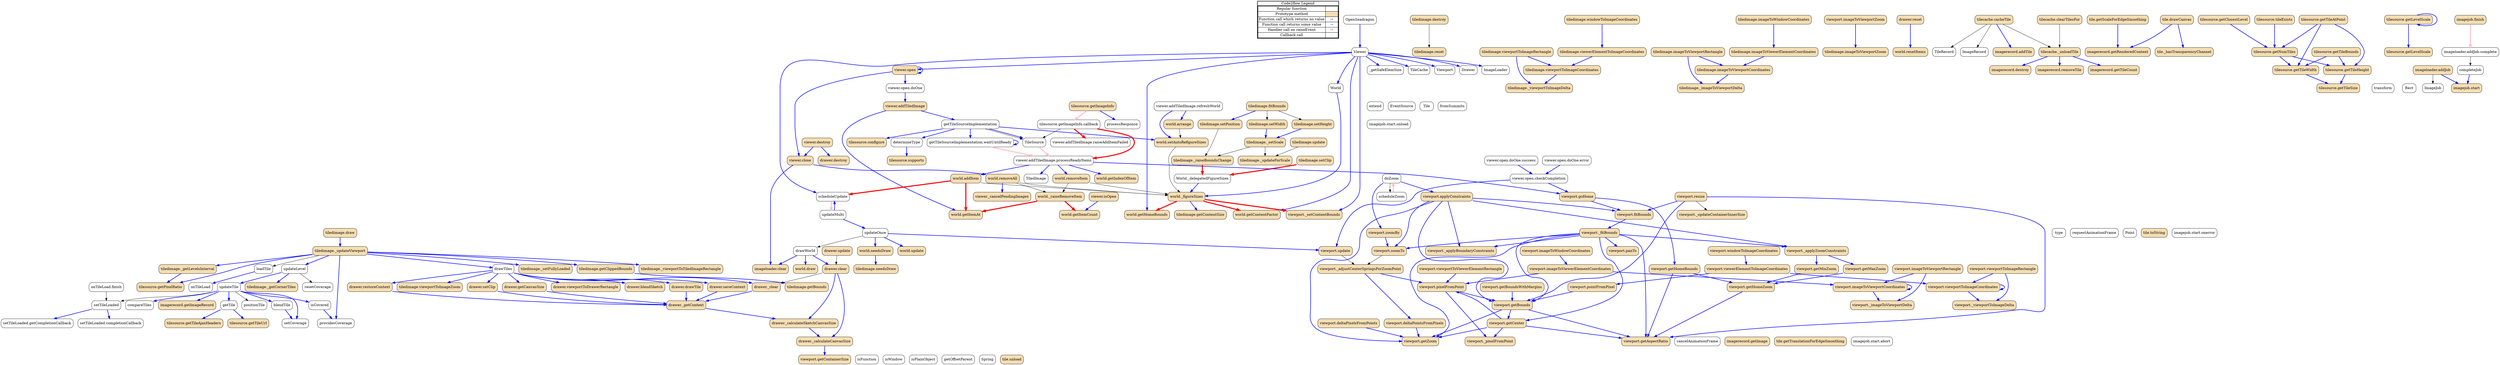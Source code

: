 digraph G {
clusterrank = "global";
mclimit = 1000;
dpi = 55;
concentrate = false;
			subgraph legend{
			rank = min;
			label = "legend";
			Legend [shape=none, margin=0, label = <
				<table cellspacing="0" cellpadding="0" border="1"><tr><td>Code2flow Legend</td></tr><tr><td>
				<table cellspacing="0">
				<tr><td>Regular function</td><td width="50px"></td></tr>
				<tr><td>Prototype method</td><td bgcolor='wheat'></td></tr>
				<tr><td>Function call which returns no value</td><td>&#8594;</td></tr>
				<tr><td>Function call returns some value</td><td><font color='blue'>&#8594;</font></td></tr>
				<tr><td>Handler call on raiseEvent</td><td><font color='red'>&#8594;</font></td></tr>
                <tr><td>Callback call</td><td><font color='pink'>&#8594;</font></td></tr>
				</table></td></tr></table>
				>];}

node2 [splines=ortho shape = "rect" style = "rounded" label = "OpenSeadragon" ];
node6 [splines=ortho shape = "rect" style = "rounded" label = "isFunction" ];
node8 [splines=ortho shape = "rect" style = "rounded" label = "isWindow" ];
node10 [splines=ortho shape = "rect" style = "rounded" label = "type" ];
node12 [splines=ortho shape = "rect" style = "rounded" label = "isPlainObject" ];
node18 [splines=ortho shape = "rect" style = "rounded" label = "extend" ];
node21 [splines=ortho shape = "rect" style = "rounded" label = "requestAnimationFrame" ];
node23 [splines=ortho shape = "rect" style = "rounded" label = "cancelAnimationFrame" ];
node26 [splines=ortho shape = "rect" style = "rounded" label = "getOffsetParent" ];

node35 [splines=ortho shape = "rect" style = "rounded" label = "EventSource" ];






node52 [splines=ortho shape = "rect" style = "rounded" label = "TiledImage" ];
node55 [splines=ortho shape = "rect" style = "rounded,filled" fillcolor = "wheat" label = "tiledimage.needsDraw" ];
node57 [splines=ortho shape = "rect" style = "rounded,filled" fillcolor = "wheat" label = "tiledimage._setFullyLoaded" ];
node59 [splines=ortho shape = "rect" style = "rounded,filled" fillcolor = "wheat" label = "tiledimage.reset" ];
node61 [splines=ortho shape = "rect" style = "rounded,filled" fillcolor = "wheat" label = "tiledimage.update" ];
node63 [splines=ortho shape = "rect" style = "rounded,filled" fillcolor = "wheat" label = "tiledimage.draw" ];
node65 [splines=ortho shape = "rect" style = "rounded,filled" fillcolor = "wheat" label = "tiledimage.destroy" ];
node67 [splines=ortho shape = "rect" style = "rounded,filled" fillcolor = "wheat" label = "tiledimage.getBounds" ];
node69 [splines=ortho shape = "rect" style = "rounded,filled" fillcolor = "wheat" label = "tiledimage.getClippedBounds" ];
node71 [splines=ortho shape = "rect" style = "rounded,filled" fillcolor = "wheat" label = "tiledimage.getContentSize" ];
node73 [splines=ortho shape = "rect" style = "rounded,filled" fillcolor = "wheat" label = "tiledimage._viewportToImageDelta" ];
node75 [splines=ortho shape = "rect" style = "rounded,filled" fillcolor = "wheat" label = "tiledimage.viewportToImageCoordinates" ];
node77 [splines=ortho shape = "rect" style = "rounded,filled" fillcolor = "wheat" label = "tiledimage._imageToViewportDelta" ];
node79 [splines=ortho shape = "rect" style = "rounded,filled" fillcolor = "wheat" label = "tiledimage.imageToViewportCoordinates" ];
node81 [splines=ortho shape = "rect" style = "rounded,filled" fillcolor = "wheat" label = "tiledimage.imageToViewportRectangle" ];
node83 [splines=ortho shape = "rect" style = "rounded,filled" fillcolor = "wheat" label = "tiledimage.viewportToImageRectangle" ];
node85 [splines=ortho shape = "rect" style = "rounded,filled" fillcolor = "wheat" label = "tiledimage.viewerElementToImageCoordinates" ];
node87 [splines=ortho shape = "rect" style = "rounded,filled" fillcolor = "wheat" label = "tiledimage.imageToViewerElementCoordinates" ];
node89 [splines=ortho shape = "rect" style = "rounded,filled" fillcolor = "wheat" label = "tiledimage.windowToImageCoordinates" ];
node91 [splines=ortho shape = "rect" style = "rounded,filled" fillcolor = "wheat" label = "tiledimage.imageToWindowCoordinates" ];
node93 [splines=ortho shape = "rect" style = "rounded,filled" fillcolor = "wheat" label = "tiledimage._viewportToTiledImageRectangle" ];
node95 [splines=ortho shape = "rect" style = "rounded,filled" fillcolor = "wheat" label = "tiledimage.viewportToImageZoom" ];
node97 [splines=ortho shape = "rect" style = "rounded,filled" fillcolor = "wheat" label = "tiledimage.imageToViewportZoom" ];
node99 [splines=ortho shape = "rect" style = "rounded,filled" fillcolor = "wheat" label = "tiledimage.setPosition" ];
node101 [splines=ortho shape = "rect" style = "rounded,filled" fillcolor = "wheat" label = "tiledimage.setWidth" ];
node103 [splines=ortho shape = "rect" style = "rounded,filled" fillcolor = "wheat" label = "tiledimage.setHeight" ];
node105 [splines=ortho shape = "rect" style = "rounded,filled" fillcolor = "wheat" label = "tiledimage.fitBounds" ];
node107 [splines=ortho shape = "rect" style = "rounded,filled" fillcolor = "wheat" label = "tiledimage.setClip" ];
node109 [splines=ortho shape = "rect" style = "rounded,filled" fillcolor = "wheat" label = "tiledimage._setScale" ];
node111 [splines=ortho shape = "rect" style = "rounded,filled" fillcolor = "wheat" label = "tiledimage._updateForScale" ];
node113 [splines=ortho shape = "rect" style = "rounded,filled" fillcolor = "wheat" label = "tiledimage._raiseBoundsChange" ];
node115 [splines=ortho shape = "rect" style = "rounded,filled" fillcolor = "wheat" label = "tiledimage._getLevelsInterval" ];
node118 [splines=ortho shape = "rect" style = "rounded,filled" fillcolor = "wheat" label = "tiledimage._updateViewport" ];
node120 [splines=ortho shape = "rect" style = "rounded,filled" fillcolor = "wheat" label = "tiledimage._getCornerTiles" ];
node122 [splines=ortho shape = "rect" style = "rounded" label = "updateLevel" ];
node124 [splines=ortho shape = "rect" style = "rounded" label = "updateTile" ];
node126 [splines=ortho shape = "rect" style = "rounded" label = "getTile" ];
node128 [splines=ortho shape = "rect" style = "rounded" label = "loadTile" ];
node132 [splines=ortho shape = "rect" style = "rounded" label = "onTileLoad" ];
node131 [splines=ortho shape = "rect" style = "rounded" label = "onTileLoad.finish" ];
node138 [splines=ortho shape = "rect" style = "rounded" label = "setTileLoaded" ];
node135 [splines=ortho shape = "rect" style = "rounded" label = "setTileLoaded.getCompletionCallback" ];
node137 [splines=ortho shape = "rect" style = "rounded" label = "setTileLoaded.completionCallback" ];
node140 [splines=ortho shape = "rect" style = "rounded" label = "positionTile" ];
node142 [splines=ortho shape = "rect" style = "rounded" label = "blendTile" ];
node144 [splines=ortho shape = "rect" style = "rounded" label = "providesCoverage" ];
node146 [splines=ortho shape = "rect" style = "rounded" label = "isCovered" ];
node148 [splines=ortho shape = "rect" style = "rounded" label = "setCoverage" ];
node150 [splines=ortho shape = "rect" style = "rounded" label = "resetCoverage" ];
node152 [splines=ortho shape = "rect" style = "rounded" label = "compareTiles" ];
node154 [splines=ortho shape = "rect" style = "rounded" label = "drawTiles" ];

node165 [splines=ortho shape = "rect" style = "rounded" label = "Viewer" ];
node168 [splines=ortho shape = "rect" style = "rounded,filled" fillcolor = "wheat" label = "viewer.isOpen" ];
node178 [splines=ortho shape = "rect" style = "rounded,filled" fillcolor = "wheat" label = "viewer.open" ];
node171 [splines=ortho shape = "rect" style = "rounded" label = "viewer.open.checkCompletion" ];
node177 [splines=ortho shape = "rect" style = "rounded" label = "viewer.open.doOne" ];
node174 [splines=ortho shape = "rect" style = "rounded" label = "viewer.open.doOne.success" ];
node176 [splines=ortho shape = "rect" style = "rounded" label = "viewer.open.doOne.error" ];
node180 [splines=ortho shape = "rect" style = "rounded,filled" fillcolor = "wheat" label = "viewer.close" ];
node182 [splines=ortho shape = "rect" style = "rounded,filled" fillcolor = "wheat" label = "viewer.destroy" ];
node191 [splines=ortho shape = "rect" style = "rounded,filled" fillcolor = "wheat" label = "viewer.addTiledImage" ];
node186 [splines=ortho shape = "rect" style = "rounded" label = "viewer.addTiledImage.raiseAddItemFailed" ];
node188 [splines=ortho shape = "rect" style = "rounded" label = "viewer.addTiledImage.refreshWorld" ];
node190 [splines=ortho shape = "rect" style = "rounded" label = "viewer.addTiledImage.processReadyItems" ];
node193 [splines=ortho shape = "rect" style = "rounded,filled" fillcolor = "wheat" label = "viewer._cancelPendingImages" ];
node195 [splines=ortho shape = "rect" style = "rounded" label = "_getSafeElemSize" ];
node201 [splines=ortho shape = "rect" style = "rounded" label = "getTileSourceImplementation" ];
node198 [splines=ortho shape = "rect" style = "rounded" label = "getTileSourceImplementation.waitUntilReady" ];
node205 [splines=ortho shape = "rect" style = "rounded" label = "scheduleUpdate" ];
node207 [splines=ortho shape = "rect" style = "rounded" label = "updateMulti" ];
node209 [splines=ortho shape = "rect" style = "rounded" label = "updateOnce" ];
node211 [splines=ortho shape = "rect" style = "rounded" label = "drawWorld" ];
node213 [splines=ortho shape = "rect" style = "rounded" label = "scheduleZoom" ];
node215 [splines=ortho shape = "rect" style = "rounded" label = "doZoom" ];

node223 [splines=ortho shape = "rect" style = "rounded" label = "World" ];
node222 [splines=ortho shape = "rect" style = "rounded" label = "World._delegatedFigureSizes" ];
node226 [splines=ortho shape = "rect" style = "rounded,filled" fillcolor = "wheat" label = "world.addItem" ];
node228 [splines=ortho shape = "rect" style = "rounded,filled" fillcolor = "wheat" label = "world.getItemAt" ];
node230 [splines=ortho shape = "rect" style = "rounded,filled" fillcolor = "wheat" label = "world.getIndexOfItem" ];
node232 [splines=ortho shape = "rect" style = "rounded,filled" fillcolor = "wheat" label = "world.getItemCount" ];
node234 [splines=ortho shape = "rect" style = "rounded,filled" fillcolor = "wheat" label = "world.removeItem" ];
node236 [splines=ortho shape = "rect" style = "rounded,filled" fillcolor = "wheat" label = "world.removeAll" ];
node238 [splines=ortho shape = "rect" style = "rounded,filled" fillcolor = "wheat" label = "world.resetItems" ];
node240 [splines=ortho shape = "rect" style = "rounded,filled" fillcolor = "wheat" label = "world.update" ];
node242 [splines=ortho shape = "rect" style = "rounded,filled" fillcolor = "wheat" label = "world.draw" ];
node244 [splines=ortho shape = "rect" style = "rounded,filled" fillcolor = "wheat" label = "world.needsDraw" ];
node246 [splines=ortho shape = "rect" style = "rounded,filled" fillcolor = "wheat" label = "world.getHomeBounds" ];
node248 [splines=ortho shape = "rect" style = "rounded,filled" fillcolor = "wheat" label = "world.getContentFactor" ];
node250 [splines=ortho shape = "rect" style = "rounded,filled" fillcolor = "wheat" label = "world.setAutoRefigureSizes" ];
node252 [splines=ortho shape = "rect" style = "rounded,filled" fillcolor = "wheat" label = "world.arrange" ];
node254 [splines=ortho shape = "rect" style = "rounded,filled" fillcolor = "wheat" label = "world._figureSizes" ];
node256 [splines=ortho shape = "rect" style = "rounded,filled" fillcolor = "wheat" label = "world._raiseRemoveItem" ];

node262 [splines=ortho shape = "rect" style = "rounded" label = "Point" ];











node306 [splines=ortho shape = "rect" style = "rounded" label = "TileCache" ];
node289 [splines=ortho shape = "rect" style = "rounded" label = "TileRecord" ];
node291 [splines=ortho shape = "rect" style = "rounded" label = "ImageRecord" ];
node294 [splines=ortho shape = "rect" style = "rounded,filled" fillcolor = "wheat" label = "imagerecord.destroy" ];
node296 [splines=ortho shape = "rect" style = "rounded,filled" fillcolor = "wheat" label = "imagerecord.getImage" ];
node298 [splines=ortho shape = "rect" style = "rounded,filled" fillcolor = "wheat" label = "imagerecord.getRenderedContext" ];
node300 [splines=ortho shape = "rect" style = "rounded,filled" fillcolor = "wheat" label = "imagerecord.addTile" ];
node302 [splines=ortho shape = "rect" style = "rounded,filled" fillcolor = "wheat" label = "imagerecord.removeTile" ];
node304 [splines=ortho shape = "rect" style = "rounded,filled" fillcolor = "wheat" label = "imagerecord.getTileCount" ];
node309 [splines=ortho shape = "rect" style = "rounded,filled" fillcolor = "wheat" label = "tilecache.cacheTile" ];
node311 [splines=ortho shape = "rect" style = "rounded,filled" fillcolor = "wheat" label = "tilecache.clearTilesFor" ];
node313 [splines=ortho shape = "rect" style = "rounded,filled" fillcolor = "wheat" label = "imagerecord.getImageRecord" ];
node315 [splines=ortho shape = "rect" style = "rounded,filled" fillcolor = "wheat" label = "tilecache._unloadTile" ];

node321 [splines=ortho shape = "rect" style = "rounded" label = "TileSource" ];
node324 [splines=ortho shape = "rect" style = "rounded,filled" fillcolor = "wheat" label = "tilesource.getTileSize" ];
node326 [splines=ortho shape = "rect" style = "rounded,filled" fillcolor = "wheat" label = "tilesource.getTileWidth" ];
node328 [splines=ortho shape = "rect" style = "rounded,filled" fillcolor = "wheat" label = "tilesource.getTileHeight" ];
node333 [splines=ortho shape = "rect" style = "rounded,filled" fillcolor = "wheat" label = "tilesource.getLevelScale" ];
node332 [splines=ortho shape = "rect" style = "rounded,filled" fillcolor = "wheat" label = "tilesource.getLevelScale" ];
node335 [splines=ortho shape = "rect" style = "rounded,filled" fillcolor = "wheat" label = "tilesource.getNumTiles" ];
node337 [splines=ortho shape = "rect" style = "rounded,filled" fillcolor = "wheat" label = "tilesource.getPixelRatio" ];
node339 [splines=ortho shape = "rect" style = "rounded,filled" fillcolor = "wheat" label = "tilesource.getClosestLevel" ];
node341 [splines=ortho shape = "rect" style = "rounded,filled" fillcolor = "wheat" label = "tilesource.getTileAtPoint" ];
node343 [splines=ortho shape = "rect" style = "rounded,filled" fillcolor = "wheat" label = "tilesource.getTileBounds" ];
node347 [splines=ortho shape = "rect" style = "rounded,filled" fillcolor = "wheat" label = "tilesource.getImageInfo" ];
node346 [splines=ortho shape = "rect" style = "rounded" label = "tilesource.getImageInfo.callback" ];
node349 [splines=ortho shape = "rect" style = "rounded,filled" fillcolor = "wheat" label = "tilesource.supports" ];
node351 [splines=ortho shape = "rect" style = "rounded,filled" fillcolor = "wheat" label = "tilesource.configure" ];
node353 [splines=ortho shape = "rect" style = "rounded,filled" fillcolor = "wheat" label = "tilesource.getTileUrl" ];
node355 [splines=ortho shape = "rect" style = "rounded,filled" fillcolor = "wheat" label = "tilesource.getTileAjaxHeaders" ];
node357 [splines=ortho shape = "rect" style = "rounded,filled" fillcolor = "wheat" label = "tilesource.tileExists" ];
node359 [splines=ortho shape = "rect" style = "rounded" label = "processResponse" ];
node361 [splines=ortho shape = "rect" style = "rounded" label = "determineType" ];

node370 [splines=ortho shape = "rect" style = "rounded" label = "Spring" ];





node383 [splines=ortho shape = "rect" style = "rounded" label = "transform" ];

node389 [splines=ortho shape = "rect" style = "rounded" label = "Viewport" ];
node392 [splines=ortho shape = "rect" style = "rounded,filled" fillcolor = "wheat" label = "viewport._setContentBounds" ];
node394 [splines=ortho shape = "rect" style = "rounded,filled" fillcolor = "wheat" label = "viewport.getHomeZoom" ];
node396 [splines=ortho shape = "rect" style = "rounded,filled" fillcolor = "wheat" label = "viewport.getHomeBounds" ];
node398 [splines=ortho shape = "rect" style = "rounded,filled" fillcolor = "wheat" label = "viewport.goHome" ];
node400 [splines=ortho shape = "rect" style = "rounded,filled" fillcolor = "wheat" label = "viewport.getMinZoom" ];
node402 [splines=ortho shape = "rect" style = "rounded,filled" fillcolor = "wheat" label = "viewport.getMaxZoom" ];
node404 [splines=ortho shape = "rect" style = "rounded,filled" fillcolor = "wheat" label = "viewport.getAspectRatio" ];
node406 [splines=ortho shape = "rect" style = "rounded,filled" fillcolor = "wheat" label = "viewport.getContainerSize" ];
node408 [splines=ortho shape = "rect" style = "rounded,filled" fillcolor = "wheat" label = "viewport.getBounds" ];
node410 [splines=ortho shape = "rect" style = "rounded,filled" fillcolor = "wheat" label = "viewport.getBoundsWithMargins" ];
node412 [splines=ortho shape = "rect" style = "rounded,filled" fillcolor = "wheat" label = "viewport.getCenter" ];
node414 [splines=ortho shape = "rect" style = "rounded,filled" fillcolor = "wheat" label = "viewport.getZoom" ];
node416 [splines=ortho shape = "rect" style = "rounded,filled" fillcolor = "wheat" label = "viewport._applyZoomConstraints" ];
node418 [splines=ortho shape = "rect" style = "rounded,filled" fillcolor = "wheat" label = "viewport._applyBoundaryConstraints" ];
node420 [splines=ortho shape = "rect" style = "rounded,filled" fillcolor = "wheat" label = "viewport.applyConstraints" ];
node422 [splines=ortho shape = "rect" style = "rounded,filled" fillcolor = "wheat" label = "viewport._fitBounds" ];
node424 [splines=ortho shape = "rect" style = "rounded,filled" fillcolor = "wheat" label = "viewport.fitBounds" ];
node426 [splines=ortho shape = "rect" style = "rounded,filled" fillcolor = "wheat" label = "viewport.panTo" ];
node428 [splines=ortho shape = "rect" style = "rounded,filled" fillcolor = "wheat" label = "viewport.zoomBy" ];
node430 [splines=ortho shape = "rect" style = "rounded,filled" fillcolor = "wheat" label = "viewport.zoomTo" ];
node432 [splines=ortho shape = "rect" style = "rounded,filled" fillcolor = "wheat" label = "viewport.resize" ];
node434 [splines=ortho shape = "rect" style = "rounded,filled" fillcolor = "wheat" label = "viewport._updateContainerInnerSize" ];
node438 [splines=ortho shape = "rect" style = "rounded,filled" fillcolor = "wheat" label = "viewport.update" ];
node440 [splines=ortho shape = "rect" style = "rounded,filled" fillcolor = "wheat" label = "viewport._adjustCenterSpringsForZoomPoint" ];
node442 [splines=ortho shape = "rect" style = "rounded,filled" fillcolor = "wheat" label = "viewport.deltaPixelsFromPoints" ];
node444 [splines=ortho shape = "rect" style = "rounded,filled" fillcolor = "wheat" label = "viewport.deltaPointsFromPixels" ];
node446 [splines=ortho shape = "rect" style = "rounded,filled" fillcolor = "wheat" label = "viewport.pixelFromPoint" ];
node448 [splines=ortho shape = "rect" style = "rounded,filled" fillcolor = "wheat" label = "viewport._pixelFromPoint" ];
node450 [splines=ortho shape = "rect" style = "rounded,filled" fillcolor = "wheat" label = "viewport.pointFromPixel" ];
node452 [splines=ortho shape = "rect" style = "rounded,filled" fillcolor = "wheat" label = "viewport._viewportToImageDelta" ];
node454 [splines=ortho shape = "rect" style = "rounded,filled" fillcolor = "wheat" label = "viewport.viewportToImageCoordinates" ];
node456 [splines=ortho shape = "rect" style = "rounded,filled" fillcolor = "wheat" label = "viewport._imageToViewportDelta" ];
node458 [splines=ortho shape = "rect" style = "rounded,filled" fillcolor = "wheat" label = "viewport.imageToViewportCoordinates" ];
node460 [splines=ortho shape = "rect" style = "rounded,filled" fillcolor = "wheat" label = "viewport.imageToViewportRectangle" ];
node462 [splines=ortho shape = "rect" style = "rounded,filled" fillcolor = "wheat" label = "viewport.viewportToImageRectangle" ];
node464 [splines=ortho shape = "rect" style = "rounded,filled" fillcolor = "wheat" label = "viewport.viewerElementToImageCoordinates" ];
node466 [splines=ortho shape = "rect" style = "rounded,filled" fillcolor = "wheat" label = "viewport.imageToViewerElementCoordinates" ];
node468 [splines=ortho shape = "rect" style = "rounded,filled" fillcolor = "wheat" label = "viewport.windowToImageCoordinates" ];
node470 [splines=ortho shape = "rect" style = "rounded,filled" fillcolor = "wheat" label = "viewport.imageToWindowCoordinates" ];
node472 [splines=ortho shape = "rect" style = "rounded,filled" fillcolor = "wheat" label = "viewport.viewportToViewerElementRectangle" ];
node474 [splines=ortho shape = "rect" style = "rounded,filled" fillcolor = "wheat" label = "viewport.imageToViewportZoom" ];

node480 [splines=ortho shape = "rect" style = "rounded" label = "Tile" ];
node483 [splines=ortho shape = "rect" style = "rounded,filled" fillcolor = "wheat" label = "tile.toString" ];
node485 [splines=ortho shape = "rect" style = "rounded,filled" fillcolor = "wheat" label = "tile._hasTransparencyChannel" ];
node487 [splines=ortho shape = "rect" style = "rounded,filled" fillcolor = "wheat" label = "tile.drawCanvas" ];
node489 [splines=ortho shape = "rect" style = "rounded,filled" fillcolor = "wheat" label = "tile.getScaleForEdgeSmoothing" ];
node493 [splines=ortho shape = "rect" style = "rounded,filled" fillcolor = "wheat" label = "tile.getTranslationForEdgeSmoothing" ];
node495 [splines=ortho shape = "rect" style = "rounded,filled" fillcolor = "wheat" label = "tile.unload" ];

node501 [splines=ortho shape = "rect" style = "rounded" label = "Drawer" ];
node504 [splines=ortho shape = "rect" style = "rounded,filled" fillcolor = "wheat" label = "drawer.reset" ];
node506 [splines=ortho shape = "rect" style = "rounded,filled" fillcolor = "wheat" label = "drawer.update" ];
node508 [splines=ortho shape = "rect" style = "rounded,filled" fillcolor = "wheat" label = "drawer.destroy" ];
node510 [splines=ortho shape = "rect" style = "rounded,filled" fillcolor = "wheat" label = "drawer.clear" ];
node512 [splines=ortho shape = "rect" style = "rounded,filled" fillcolor = "wheat" label = "drawer._clear" ];
node514 [splines=ortho shape = "rect" style = "rounded,filled" fillcolor = "wheat" label = "drawer.viewportToDrawerRectangle" ];
node516 [splines=ortho shape = "rect" style = "rounded,filled" fillcolor = "wheat" label = "drawer.drawTile" ];
node518 [splines=ortho shape = "rect" style = "rounded,filled" fillcolor = "wheat" label = "drawer._getContext" ];
node520 [splines=ortho shape = "rect" style = "rounded,filled" fillcolor = "wheat" label = "drawer.saveContext" ];
node522 [splines=ortho shape = "rect" style = "rounded,filled" fillcolor = "wheat" label = "drawer.restoreContext" ];
node524 [splines=ortho shape = "rect" style = "rounded,filled" fillcolor = "wheat" label = "drawer.setClip" ];
node526 [splines=ortho shape = "rect" style = "rounded,filled" fillcolor = "wheat" label = "drawer.blendSketch" ];
node528 [splines=ortho shape = "rect" style = "rounded,filled" fillcolor = "wheat" label = "drawer.getCanvasSize" ];
node530 [splines=ortho shape = "rect" style = "rounded,filled" fillcolor = "wheat" label = "drawer._calculateCanvasSize" ];
node532 [splines=ortho shape = "rect" style = "rounded,filled" fillcolor = "wheat" label = "drawer._calculateSketchCanvasSize" ];

node538 [splines=ortho shape = "rect" style = "rounded" label = "Rect" ];
node540 [splines=ortho shape = "rect" style = "rounded" label = "fromSummits" ];



















node598 [splines=ortho shape = "rect" style = "rounded" label = "ImageLoader" ];
node583 [splines=ortho shape = "rect" style = "rounded" label = "ImageJob" ];
node594 [splines=ortho shape = "rect" style = "rounded,filled" fillcolor = "wheat" label = "imagejob.start" ];
node587 [splines=ortho shape = "rect" style = "rounded" label = "imagejob.start.onload" ];
node589 [splines=ortho shape = "rect" style = "rounded" label = "imagejob.start.onerror" ];
node593 [splines=ortho shape = "rect" style = "rounded" label = "imagejob.start.abort" ];
node596 [splines=ortho shape = "rect" style = "rounded,filled" fillcolor = "wheat" label = "imagejob.finish" ];
node604 [splines=ortho shape = "rect" style = "rounded,filled" fillcolor = "wheat" label = "imageloader.addJob" ];
node602 [splines=ortho shape = "rect" style = "rounded" label = "imageloader.addJob.complete" ];
node606 [splines=ortho shape = "rect" style = "rounded,filled" fillcolor = "wheat" label = "imageloader.clear" ];
node608 [splines=ortho shape = "rect" style = "rounded" label = "completeJob" ];

node61 -> node111;
node63 -> node118 [color="blue" penwidth="2"];
node65 -> node59;
node69 -> node67 [color="blue" penwidth="2"];
node75 -> node73 [color="blue" penwidth="2"];
node79 -> node77 [color="blue" penwidth="2"];
node81 -> node77 [color="blue" penwidth="2"];
node81 -> node79 [color="blue" penwidth="2"];
node83 -> node73 [color="blue" penwidth="2"];
node83 -> node75 [color="blue" penwidth="2"];
node85 -> node75 [color="blue" penwidth="2"];
node87 -> node79 [color="blue" penwidth="2"];
node89 -> node85 [color="blue" penwidth="2"];
node91 -> node87 [color="blue" penwidth="2"];
node99 -> node113;
node101 -> node109 [color="blue" penwidth="2"];
node103 -> node109 [color="blue" penwidth="2"];
node105 -> node99 [color="blue" penwidth="2"];
node105 -> node101;
node105 -> node103;
node109 -> node111;
node109 -> node113;
node118 -> node57 [color="blue" penwidth="2"];
node118 -> node69 [color="blue" penwidth="2"];
node118 -> node93 [color="blue" penwidth="2"];
node118 -> node115 [color="blue" penwidth="2"];
node118 -> node122 [color="blue" penwidth="2"];
node118 -> node128;
node118 -> node144 [color="blue" penwidth="2"];
node118 -> node154 [color="blue" penwidth="2"];
node122 -> node124 [color="blue" penwidth="2"];
node122 -> node150;
node124 -> node126 [color="blue" penwidth="2"];
node124 -> node138;
node124 -> node140;
node124 -> node142 [color="blue" penwidth="2"];
node124 -> node146 [color="blue" penwidth="2"];
node124 -> node148 [color="blue" penwidth="2"];
node124 -> node152 [color="blue" penwidth="2"];
node128 -> node132 [color="blue" penwidth="2"];
node131 -> node138;
node142 -> node148 [color="blue" penwidth="2"];
node146 -> node144 [color="blue" penwidth="2"];
node165 -> node195 [color="blue" penwidth="2"];
node165 -> node205 [color="blue" penwidth="2"];
node178 -> node178 [color="blue" penwidth="2"];
node182 -> node180 [color="blue" penwidth="2"];
node191 -> node201 [color="blue" penwidth="2"];
node201 -> node321;
node207 -> node205 [color="blue" penwidth="2"];
node207 -> node209 [color="blue" penwidth="2"];
node209 -> node211;
node215 -> node213;
node226 -> node254;
node234 -> node254;
node234 -> node256;
node236 -> node254;
node236 -> node256;
node250 -> node254;
node252 -> node250;
node309 -> node289;
node309 -> node291;
node309 -> node315;
node311 -> node315;
node326 -> node324 [color="blue" penwidth="2"];
node328 -> node324 [color="blue" penwidth="2"];
node333 -> node333 [color="blue" penwidth="2"];
node333 -> node332 [color="blue" penwidth="2"];
node335 -> node326 [color="blue" penwidth="2"];
node335 -> node328 [color="blue" penwidth="2"];
node339 -> node335 [color="blue" penwidth="2"];
node341 -> node326 [color="blue" penwidth="2"];
node341 -> node328 [color="blue" penwidth="2"];
node341 -> node335 [color="blue" penwidth="2"];
node343 -> node326 [color="blue" penwidth="2"];
node343 -> node328 [color="blue" penwidth="2"];
node347 -> node359 [color="blue" penwidth="2"];
node346 -> node321;
node357 -> node335 [color="blue" penwidth="2"];

node394 -> node404 [color="blue" penwidth="2"];
node396 -> node394 [color="blue" penwidth="2"];
node396 -> node404 [color="blue" penwidth="2"];
node398 -> node396 [color="blue" penwidth="2"];
node398 -> node424 [color="blue" penwidth="2"];
node400 -> node394 [color="blue" penwidth="2"];
node402 -> node394 [color="blue" penwidth="2"];
node408 -> node404 [color="blue" penwidth="2"];
node408 -> node412 [color="blue" penwidth="2"];
node408 -> node414 [color="blue" penwidth="2"];
node410 -> node408 [color="blue" penwidth="2"];
node412 -> node404 [color="blue" penwidth="2"];
node412 -> node414 [color="blue" penwidth="2"];
node412 -> node446 [color="blue" penwidth="2"];
node412 -> node448 [color="blue" penwidth="2"];
node416 -> node400 [color="blue" penwidth="2"];
node416 -> node402 [color="blue" penwidth="2"];
node420 -> node408 [color="blue" penwidth="2"];
node420 -> node414 [color="blue" penwidth="2"];
node420 -> node416 [color="blue" penwidth="2"];
node420 -> node418 [color="blue" penwidth="2"];
node420 -> node424 [color="blue" penwidth="2"];
node420 -> node430 [color="blue" penwidth="2"];
node422 -> node404 [color="blue" penwidth="2"];
node422 -> node408 [color="blue" penwidth="2"];
node422 -> node412 [color="blue" penwidth="2"];
node422 -> node414 [color="blue" penwidth="2"];
node422 -> node416 [color="blue" penwidth="2"];
node422 -> node418 [color="blue" penwidth="2"];
node422 -> node426 [color="blue" penwidth="2"];
node422 -> node430 [color="blue" penwidth="2"];
node424 -> node422 [color="blue" penwidth="2"];
node428 -> node430 [color="blue" penwidth="2"];
node430 -> node440;
node432 -> node404 [color="blue" penwidth="2"];
node432 -> node408 [color="blue" penwidth="2"];
node432 -> node424 [color="blue" penwidth="2"];
node432 -> node434;
node438 -> node440;
node440 -> node444 [color="blue" penwidth="2"];
node440 -> node446 [color="blue" penwidth="2"];
node442 -> node414 [color="blue" penwidth="2"];
node444 -> node414 [color="blue" penwidth="2"];
node446 -> node408 [color="blue" penwidth="2"];
node446 -> node448 [color="blue" penwidth="2"];
node450 -> node408 [color="blue" penwidth="2"];
node454 -> node452 [color="blue" penwidth="2"];
node454 -> node454 [color="blue" penwidth="2"];
node458 -> node456 [color="blue" penwidth="2"];
node458 -> node458 [color="blue" penwidth="2"];
node460 -> node456 [color="blue" penwidth="2"];
node460 -> node458 [color="blue" penwidth="2"];
node462 -> node452 [color="blue" penwidth="2"];
node462 -> node454 [color="blue" penwidth="2"];
node464 -> node450 [color="blue" penwidth="2"];
node464 -> node454 [color="blue" penwidth="2"];
node466 -> node446 [color="blue" penwidth="2"];
node466 -> node458 [color="blue" penwidth="2"];
node468 -> node464 [color="blue" penwidth="2"];
node470 -> node466 [color="blue" penwidth="2"];
node472 -> node446 [color="blue" penwidth="2"];
node487 -> node485 [color="blue" penwidth="2"];
node506 -> node510;
node510 -> node512;
node510 -> node530 [color="blue" penwidth="2"];
node510 -> node532 [color="blue" penwidth="2"];
node512 -> node518 [color="blue" penwidth="2"];
node516 -> node518 [color="blue" penwidth="2"];
node518 -> node532 [color="blue" penwidth="2"];
node520 -> node518 [color="blue" penwidth="2"];
node522 -> node518 [color="blue" penwidth="2"];
node524 -> node518 [color="blue" penwidth="2"];
node528 -> node518 [color="blue" penwidth="2"];
node532 -> node530 [color="blue" penwidth="2"];









node604 -> node583;
node602 -> node608;
node2 -> node165 [color="blue" penwidth="2"];
node165 -> node598 [color="blue" penwidth="2"];
node165 -> node306 [color="blue" penwidth="2"];
node165 -> node389 [color="blue" penwidth="2"];
node165 -> node501 [color="blue" penwidth="2"];
node165 -> node223 [color="blue" penwidth="2"];
node165 -> node178 [color="blue" penwidth="2"];
node321 -> node190 [color="pink" penwidth="4"];
node165 -> node392 [color="blue" penwidth="2"];
node165 -> node246 [color="blue" penwidth="2"];
node165 -> node248 [color="blue" penwidth="2"];
node223 -> node254 [color="blue" penwidth="2"];
node530 -> node406 [color="blue" penwidth="2"];
node504 -> node238 [color="blue" penwidth="2"];
node487 -> node298 [color="blue" penwidth="2"];
node489 -> node298 [color="blue" penwidth="2"];
node608 -> node594 [color="blue" penwidth="2"];
node604 -> node594 [color="blue" penwidth="2"];
node596 -> node602 [color="pink" penwidth="4"];
node309 -> node300 [color="blue" penwidth="2"];
node315 -> node294 [color="blue" penwidth="2"];
node315 -> node302 [color="blue" penwidth="2"];
node315 -> node304 [color="blue" penwidth="2"];
node154 -> node514 [color="blue" penwidth="2"];
node154 -> node522 [color="blue" penwidth="2"];
node154 -> node520 [color="blue" penwidth="2"];
node154 -> node528 [color="blue" penwidth="2"];
node154 -> node526 [color="blue" penwidth="2"];
node154 -> node516 [color="blue" penwidth="2"];
node154 -> node524 [color="blue" penwidth="2"];
node154 -> node512 [color="blue" penwidth="2"];
node124 -> node313 [color="blue" penwidth="2"];
node122 -> node120 [color="blue" penwidth="2"];
node154 -> node95 [color="blue" penwidth="2"];
node138 -> node135 [color="blue" penwidth="2"];
node138 -> node137 [color="blue" penwidth="2"];
node126 -> node353 [color="blue" penwidth="2"];
node126 -> node355 [color="blue" penwidth="2"];
node115 -> node337 [color="blue" penwidth="2"];
node118 -> node337 [color="blue" penwidth="2"];
node107 -> node222 [color="red" penwidth="4"];
node113 -> node222 [color="red" penwidth="4"];
node361 -> node349 [color="blue" penwidth="2"];
node347 -> node346 [color="pink" penwidth="4"];
node346 -> node190 [color="red" penwidth="4"];
node346 -> node186 [color="red" penwidth="4"];
node190 -> node52 [color="blue" penwidth="2"];
node201 -> node321 [color="blue" penwidth="2"];
node211 -> node510 [color="blue" penwidth="2"];
node182 -> node508 [color="blue" penwidth="2"];
node176 -> node171 [color="blue" penwidth="2"];
node174 -> node171 [color="blue" penwidth="2"];
node211 -> node606 [color="blue" penwidth="2"];
node180 -> node606 [color="blue" penwidth="2"];
node201 -> node351 [color="blue" penwidth="2"];
node201 -> node361 [color="blue" penwidth="2"];
node178 -> node180 [color="blue" penwidth="2"];
node178 -> node177 [color="blue" penwidth="2"];
node177 -> node191 [color="blue" penwidth="2"];
node198 -> node198 [color="blue" penwidth="2"];
node201 -> node198 [color="blue" penwidth="2"];
node213 -> node215 [color="pink" penwidth="4"];
node205 -> node207 [color="pink" penwidth="4"];
node198 -> node190 [color="pink" penwidth="4"];
node190 -> node398 [color="blue" penwidth="2"];
node171 -> node398 [color="blue" penwidth="2"];
node171 -> node438 [color="blue" penwidth="2"];
node209 -> node438 [color="blue" penwidth="2"];
node215 -> node420 [color="blue" penwidth="2"];
node215 -> node428 [color="blue" penwidth="2"];
node211 -> node242 [color="blue" penwidth="2"];
node209 -> node240 [color="blue" penwidth="2"];
node209 -> node244 [color="blue" penwidth="2"];
node180 -> node236 [color="blue" penwidth="2"];
node168 -> node232 [color="blue" penwidth="2"];
node191 -> node228 [color="blue" penwidth="2"];
node188 -> node252 [color="blue" penwidth="2"];
node188 -> node250 [color="blue" penwidth="2"];
node190 -> node226 [color="blue" penwidth="2"];
node190 -> node234 [color="blue" penwidth="2"];
node190 -> node230 [color="blue" penwidth="2"];
node201 -> node250 [color="blue" penwidth="2"];
node474 -> node97 [color="blue" penwidth="2"];
node244 -> node55 [color="blue" penwidth="2"];
node254 -> node71 [color="blue" penwidth="2"];
node236 -> node193 [color="blue" penwidth="2"];
node226 -> node205 [color="red" penwidth="4"];
node254 -> node392 [color="red" penwidth="4"];
node222 -> node254 [color="blue" penwidth="2"];
node254 -> node246 [color="red" penwidth="4"];
node254 -> node248 [color="red" penwidth="4"];
node256 -> node232 [color="red" penwidth="4"];
node256 -> node228 [color="red" penwidth="4"];
node226 -> node228 [color="red" penwidth="4"];
subgraph clusteropenseadragon0{

label="openseadragon";
style=filled;
color=black;
graph[style=dotted];
};
subgraph clustereventsource31{

label="eventsource";
style=filled;
color=black;
graph[style=dotted];
subgraph clusterprototype36{

label="prototype";
style=filled;
color=black;
graph[style=dotted];
}};
subgraph clustertiledimage49{

label="tiledimage";
style=filled;
color=black;
graph[style=dotted];
subgraph clusterprototype53{
node55 node57 node59 node61 node63 node65 node67 node69 node71 node73 node75 node77 node79 node81 node83 node85 node87 node89 node91 node93 node95 node97 node99 node101 node103 node105 node107 node109 node111 node113 node115 node118 node120 node55 node57 node59 node61 node63 node65 node67 node69 node71 node73 node75 node77 node79 node81 node83 node85 node87 node89 node91 node93 node95 node97 node99 node101 node103 node105 node107 node109 node111 node113 node115 node118 node120 ;
label="prototype";
style=filled;
color=black;
graph[style=dotted];
}subgraph clusteronTileLoad129{
node132 node131 node131 ;
label="onTileLoad";
style=filled;
color=black;
graph[style=dotted];
}subgraph clustersetTileLoaded133{
node138 node135 node137 node135 node137 ;
label="setTileLoaded";
style=filled;
color=black;
graph[style=dotted];
}};
subgraph clusterviewer157{

label="viewer";
style=filled;
color=black;
graph[style=dotted];
subgraph clusterprototype166{
node168 node178 node171 node177 node174 node176 node180 node182 node191 node186 node188 node190 node193 node168 node180 node182 node193 ;
label="prototype";
style=filled;
color=black;
graph[style=dotted];
subgraph clusteropen169{
node178 node171 node177 node174 node176 node171 ;
label="open";
style=filled;
color=black;
graph[style=dotted];
subgraph clusterdoOne172{
node177 node174 node176 node174 node176 ;
label="doOne";
style=filled;
color=black;
graph[style=dotted];
}}subgraph clusteraddTiledImage183{
node191 node186 node188 node190 node186 node188 node190 ;
label="addTiledImage";
style=filled;
color=black;
graph[style=dotted];
}}subgraph clustergetTileSourceImplementation196{
node201 node198 node198 ;
label="getTileSourceImplementation";
style=filled;
color=black;
graph[style=dotted];
}};
subgraph clusterworld218{

label="world";
style=filled;
color=black;
graph[style=dotted];
subgraph clusterWorld220{
node223 node222 node222 ;
label="World";
style=filled;
color=black;
graph[style=dotted];
}subgraph clusterprototype224{
node226 node228 node230 node232 node234 node236 node238 node240 node242 node244 node246 node248 node250 node252 node254 node256 node226 node228 node230 node232 node234 node236 node238 node240 node242 node244 node246 node248 node250 node252 node254 node256 ;
label="prototype";
style=filled;
color=black;
graph[style=dotted];
}};

subgraph clustertilecache286{

label="tilecache";
style=filled;
color=black;
graph[style=dotted];
subgraph clusterprototype292{
node294 node296 node298 node300 node302 node304 node294 node296 node298 node300 node302 node304 ;
label="prototype";
style=filled;
color=black;
graph[style=dotted];
}subgraph clusterprototype307{
node309 node311 node313 node315 node309 node311 node313 node315 ;
label="prototype";
style=filled;
color=black;
graph[style=dotted];
}};
subgraph clustertilesource318{

label="tilesource";
style=filled;
color=black;
graph[style=dotted];
subgraph clusterprototype322{
node324 node326 node328 node333 node332 node335 node337 node339 node341 node343 node347 node346 node349 node351 node353 node355 node357 node324 node326 node328 node335 node337 node339 node341 node343 node349 node351 node353 node355 node357 ;
label="prototype";
style=filled;
color=black;
graph[style=dotted];
subgraph clustergetLevelScale329{
node333 node332 node332 ;
label="getLevelScale";
style=filled;
color=black;
graph[style=dotted];
}subgraph clustergetImageInfo344{
node347 node346 node346 ;
label="getImageInfo";
style=filled;
color=black;
graph[style=dotted];
}}};

subgraph clusterviewport386{

label="viewport";
style=filled;
color=black;
graph[style=dotted];
subgraph clusterprototype390{
node392 node394 node396 node398 node400 node402 node404 node406 node408 node410 node412 node414 node416 node418 node420 node422 node424 node426 node428 node430 node432 node434 node438 node440 node442 node444 node446 node448 node450 node452 node454 node456 node458 node460 node462 node464 node466 node468 node470 node472 node474 node392 node394 node396 node398 node400 node402 node404 node406 node408 node410 node412 node414 node416 node418 node420 node422 node424 node426 node428 node430 node432 node434 node438 node440 node442 node444 node446 node448 node450 node452 node454 node456 node458 node460 node462 node464 node466 node468 node470 node472 node474 ;
label="prototype";
style=filled;
color=black;
graph[style=dotted];
}};
subgraph clustertile477{

label="tile";
style=filled;
color=black;
graph[style=dotted];
subgraph clusterprototype481{
node483 node485 node487 node489 node493 node495 node483 node485 node487 node489 node493 node495 ;
label="prototype";
style=filled;
color=black;
graph[style=dotted];
}};
subgraph clusterdrawer498{

label="drawer";
style=filled;
color=black;
graph[style=dotted];
subgraph clusterprototype502{
node504 node506 node508 node510 node512 node514 node516 node518 node520 node522 node524 node526 node528 node530 node532 node504 node506 node508 node510 node512 node514 node516 node518 node520 node522 node524 node526 node528 node530 node532 ;
label="prototype";
style=filled;
color=black;
graph[style=dotted];
}};

subgraph clusterimageloader580{

label="imageloader";
style=filled;
color=black;
graph[style=dotted];
subgraph clusterprototype584{
node594 node587 node589 node593 node596 node596 ;
label="prototype";
style=filled;
color=black;
graph[style=dotted];
subgraph clusterstart585{
node594 node587 node589 node593 node587 node589 node593 ;
label="start";
style=filled;
color=black;
graph[style=dotted];
}}subgraph clusterprototype599{
node604 node602 node606 node606 ;
label="prototype";
style=filled;
color=black;
graph[style=dotted];
subgraph clusteraddJob600{
node604 node602 node602 ;
label="addJob";
style=filled;
color=black;
graph[style=dotted];
}}};
}
